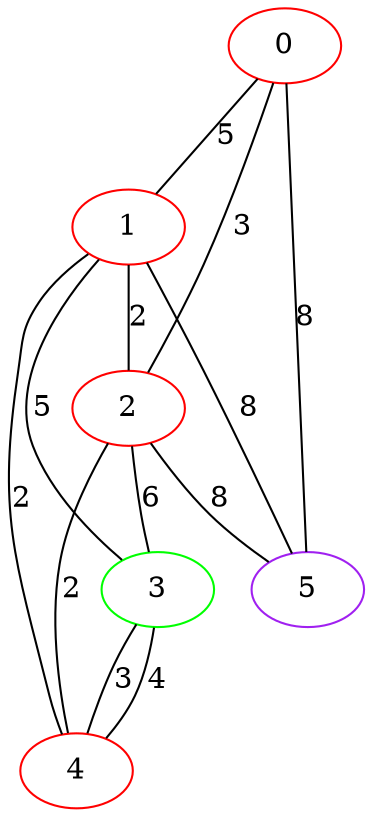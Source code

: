 graph "" {
0 [color=red, weight=1];
1 [color=red, weight=1];
2 [color=red, weight=1];
3 [color=green, weight=2];
4 [color=red, weight=1];
5 [color=purple, weight=4];
0 -- 1  [key=0, label=5];
0 -- 2  [key=0, label=3];
0 -- 5  [key=0, label=8];
1 -- 2  [key=0, label=2];
1 -- 3  [key=0, label=5];
1 -- 4  [key=0, label=2];
1 -- 5  [key=0, label=8];
2 -- 3  [key=0, label=6];
2 -- 4  [key=0, label=2];
2 -- 5  [key=0, label=8];
3 -- 4  [key=0, label=3];
3 -- 4  [key=1, label=4];
}

